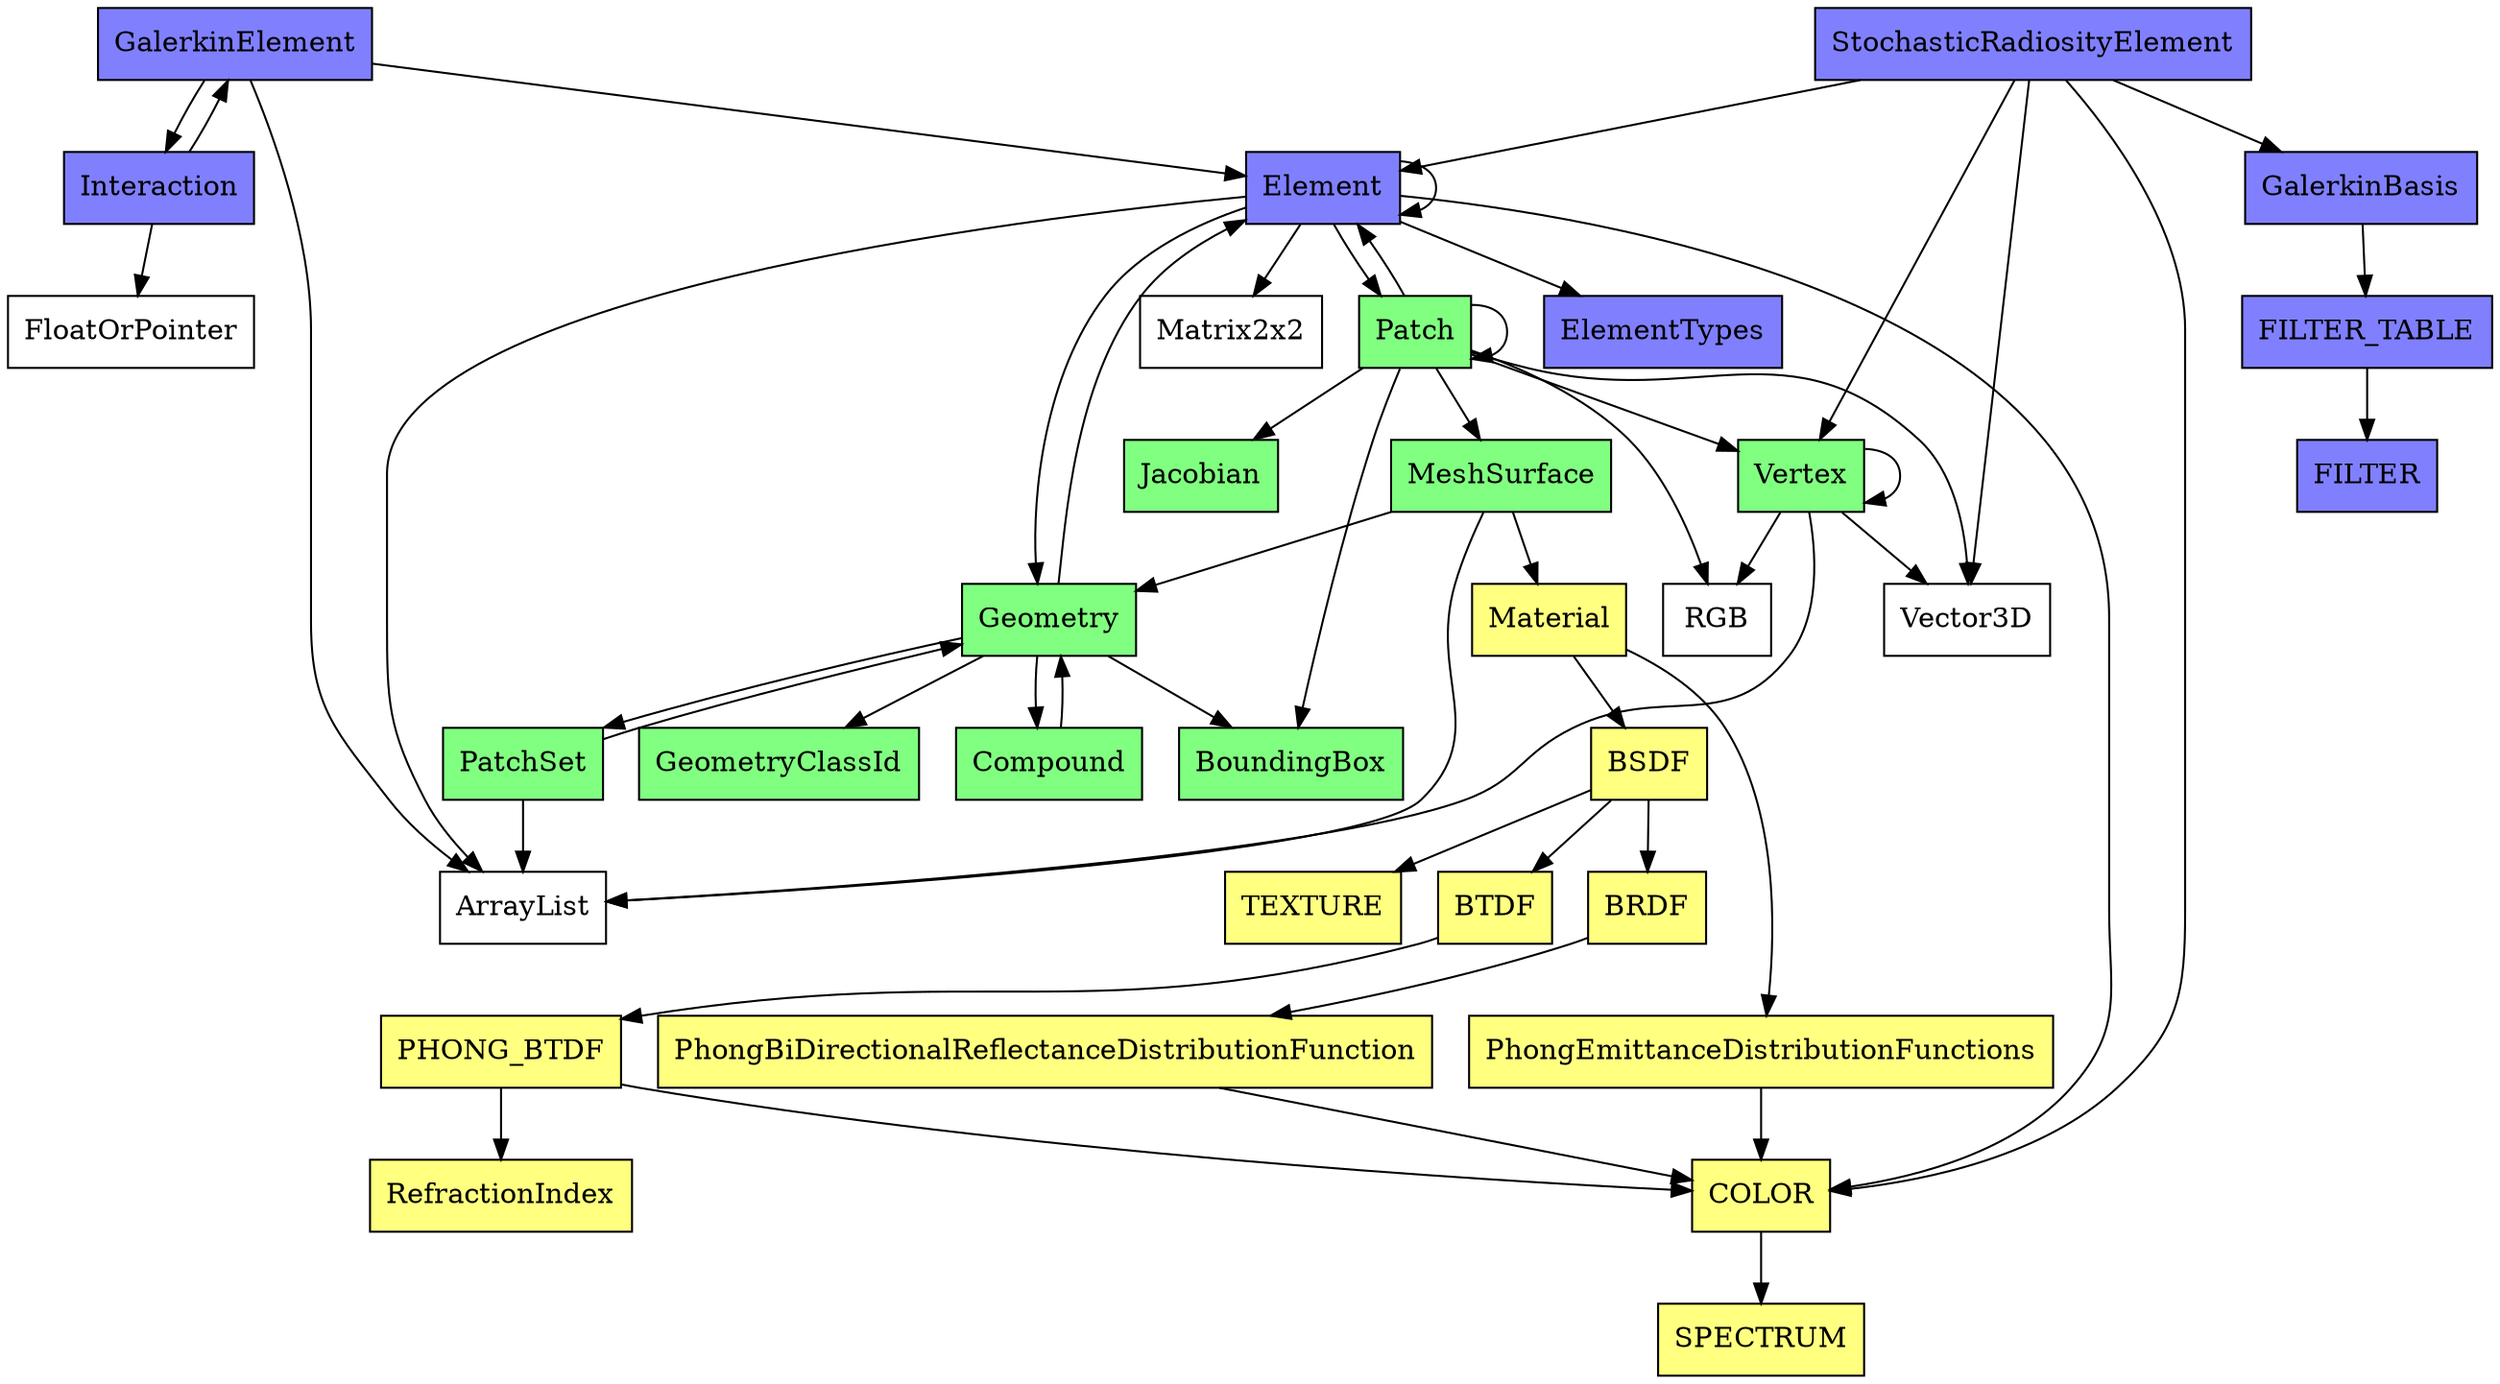 digraph G {
    Element [shape=box, style=filled, fillcolor="#8080ff"];
    GalerkinElement [shape=box, style=filled, fillcolor="#8080ff"];
    GalerkinBasis [shape=box, style=filled, fillcolor="#8080ff"];
    Interaction [shape=box, style=filled, fillcolor="#8080ff"];
    StochasticRadiosityElement [shape=box, style=filled, fillcolor="#8080ff"];
    ElementTypes [shape=box, style=filled, fillcolor="#8080ff"];
    FILTER_TABLE [shape=box, style=filled, fillcolor="#8080ff"];
    FILTER [shape=box, style=filled, fillcolor="#8080ff"];

    ArrayList [shape=box];
    Vector3D [shape=box];
    Matrix2x2 [shape=box];
    RGB [shape=box];
    FloatOrPointer [shape=box];

    Patch [shape=box, style=filled, fillcolor="#80ff80"];
    Geometry [shape=box, style=filled, fillcolor="#80ff80"];
    MeshSurface [shape=box, style=filled, fillcolor="#80ff80"];
    PatchSet [shape=box, style=filled, fillcolor="#80ff80"];
    Compound [shape=box, style=filled, fillcolor="#80ff80"];
    Vertex [shape=box, style=filled, fillcolor="#80ff80"];
    Jacobian [shape=box, style=filled, fillcolor="#80ff80"];
    BoundingBox [shape=box, style=filled, fillcolor="#80ff80"];
    GeometryClassId [shape=box, style=filled, fillcolor="#80ff80"];

    Material [shape=box, style=filled, fillcolor="#ffff80"];
    BSDF [shape=box, style=filled, fillcolor="#ffff80"];
    PhongEmittanceDistributionFunctions [shape=box, style=filled, fillcolor="#ffff80"];
    BTDF [shape=box, style=filled, fillcolor="#ffff80"];
    BRDF [shape=box, style=filled, fillcolor="#ffff80"];
    TEXTURE [shape=box, style=filled, fillcolor="#ffff80"];
    PHONG_BTDF [shape=box, style=filled, fillcolor="#ffff80"];
    RefractionIndex [shape=box, style=filled, fillcolor="#ffff80"];
    PhongBiDirectionalReflectanceDistributionFunction [shape=box, style=filled, fillcolor="#ffff80"];
    COLOR [shape=box, style=filled, fillcolor="#ffff80"];
    SPECTRUM [shape=box, style=filled, fillcolor="#ffff80"];

    COLOR -> SPECTRUM;
    Vertex -> Vector3D;
    Vertex -> RGB;
    Vertex -> ArrayList;
    Vertex -> Vertex;
    GalerkinBasis -> FILTER_TABLE;
    FILTER_TABLE -> FILTER;
    Element -> COLOR;
    Element -> Patch;
    Element -> Geometry;
    Element -> Element;
    Element -> ArrayList;
    Element -> Matrix2x2;
    Element -> ElementTypes;
    Interaction -> GalerkinElement;
    Interaction -> FloatOrPointer;
    GalerkinElement -> Element;
    GalerkinElement -> ArrayList;
    GalerkinElement -> Interaction;
    StochasticRadiosityElement -> Element;
    StochasticRadiosityElement -> GalerkinBasis;
    StochasticRadiosityElement -> COLOR;
    StochasticRadiosityElement -> Vector3D;
    StochasticRadiosityElement -> Vertex;
    Patch -> Patch;
    Patch -> Vertex;
    Patch -> BoundingBox;
    Patch -> Vector3D;
    Patch -> Jacobian;
    Patch -> RGB;
    Patch -> Element;
    Patch -> MeshSurface;
    PhongEmittanceDistributionFunctions -> COLOR;
    PhongBiDirectionalReflectanceDistributionFunction -> COLOR;
    BRDF -> PhongBiDirectionalReflectanceDistributionFunction;
    PHONG_BTDF -> COLOR;
    PHONG_BTDF -> RefractionIndex;
    BTDF -> PHONG_BTDF;
    BSDF -> BRDF;
    BSDF -> BTDF;
    BSDF -> TEXTURE;
    Material -> PhongEmittanceDistributionFunctions;
    Material -> BSDF;
    Geometry -> BoundingBox;
    Geometry -> Element;
    Geometry -> GeometryClassId;
    Geometry -> Compound;
    Geometry -> PatchSet;
    PatchSet -> Geometry;
    PatchSet -> ArrayList;
    MeshSurface -> Geometry;
    MeshSurface -> ArrayList;
    MeshSurface -> Material;
    Compound -> Geometry;
    Compound
}
